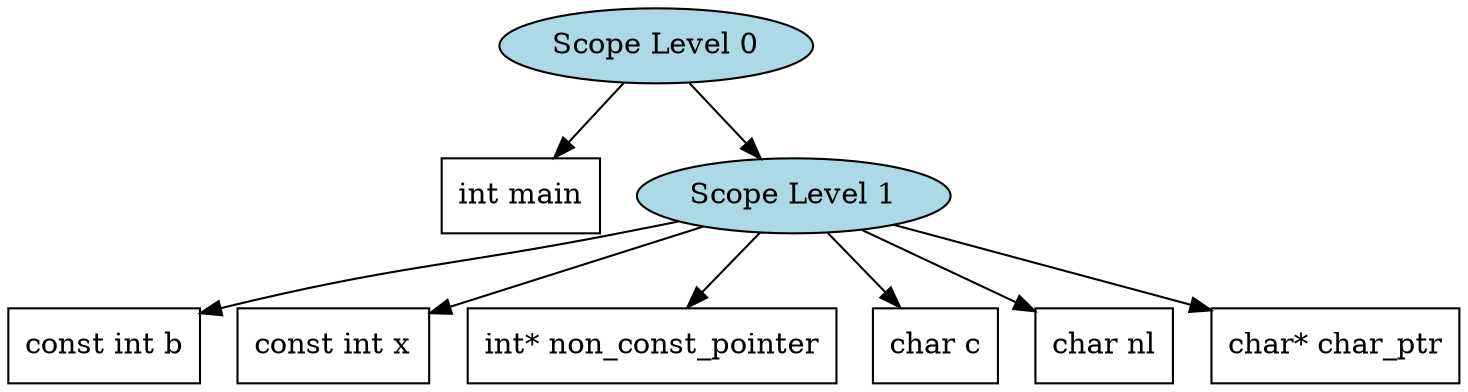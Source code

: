 digraph SymbolTable {
  node1 [label="Scope Level 0", style=filled, fillcolor=lightblue];
  node1 -> node1_main [color=black];
  node1_main [label="int main", shape=box, style=filled, fillcolor=white];
  node2 [label="Scope Level 1", style=filled, fillcolor=lightblue];
  node1 -> node2;
  node2 -> node2_b [color=black];
  node2_b [label="const int b", shape=box, style=filled, fillcolor=white];
  node2 -> node2_x [color=black];
  node2_x [label="const int x", shape=box, style=filled, fillcolor=white];
  node2 -> node2_non_const_pointer [color=black];
  node2_non_const_pointer [label="int* non_const_pointer", shape=box, style=filled, fillcolor=white];
  node2 -> node2_c [color=black];
  node2_c [label="char c", shape=box, style=filled, fillcolor=white];
  node2 -> node2_nl [color=black];
  node2_nl [label="char nl", shape=box, style=filled, fillcolor=white];
  node2 -> node2_char_ptr [color=black];
  node2_char_ptr [label="char* char_ptr", shape=box, style=filled, fillcolor=white];
}
